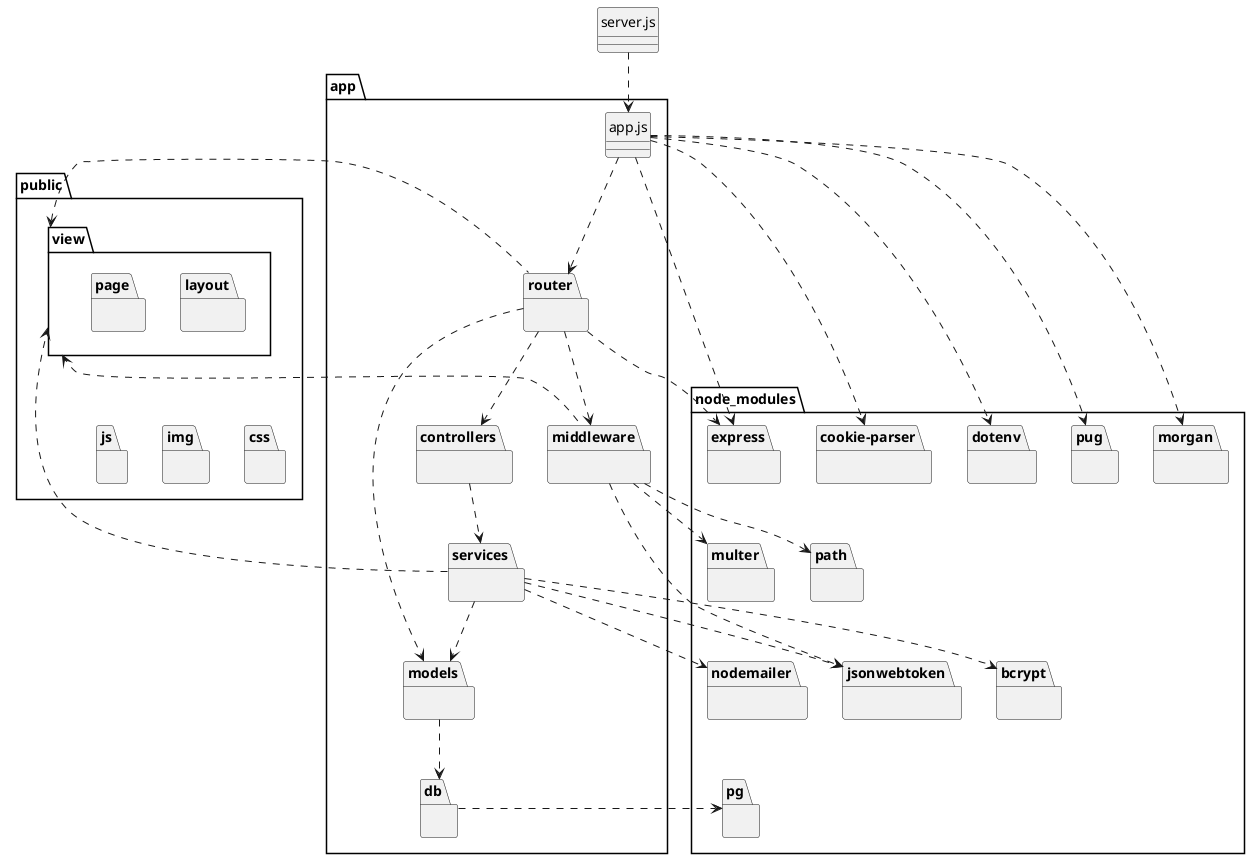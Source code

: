 @startuml
skinparam style strictuml

class "server.js" as serverJS

package app {
    class "app.js" as appJS
    package router {}
    package middleware{}
    package controllers{}
    package models{}
    package services{}
    package db{}
}

package public{
    package css{}
    package img{}
    package js{}
    package view{
        package layout{}
        package page{}
    }
}

package node_modules{
    package express{}
    package multer{}
    package path{}
    package nodemailer{}
    package jsonwebtoken{}
    package bcrypt{}
    package morgan{}
    package "cookie-parser" as cookieParser{}
    package pg{}
    package dotenv{}
    package pug{}
}

serverJS .d.> appJS

appJS ..> router
appJS .[hidden].> db
appJS ..> morgan
appJS ..> cookieParser
appJS ..> express
appJS ..> dotenv
appJS ..> pug
appJS .[hidden]left.> public.view

router .left.> public.view
router ..> express
router ..> middleware
router ..> controllers
router ..> models

middleware ..> multer
middleware ..> path
middleware ..> jsonwebtoken
middleware .left.> public.view

controllers ..> services

services ..> models
services ..> nodemailer
services ..> jsonwebtoken
services ..> bcrypt
services ..> view

models ..> db
db .right.> pg

view .[hidden]down.> css
css .[hidden]left.> img
img .[hidden]left.> js

express .[hidden]left.> morgan
morgan .[hidden]left.> cookieParser
cookieParser .[hidden]left.> dotenv
dotenv .[hidden]left.> pug

express .[hidden]down.> path
multer .[hidden]left.> path

multer .[hidden]down.> bcrypt
bcrypt .[hidden]left.> nodemailer
nodemailer .[hidden]left.> jsonwebtoken

nodemailer .[hidden]down.> pg
@enduml